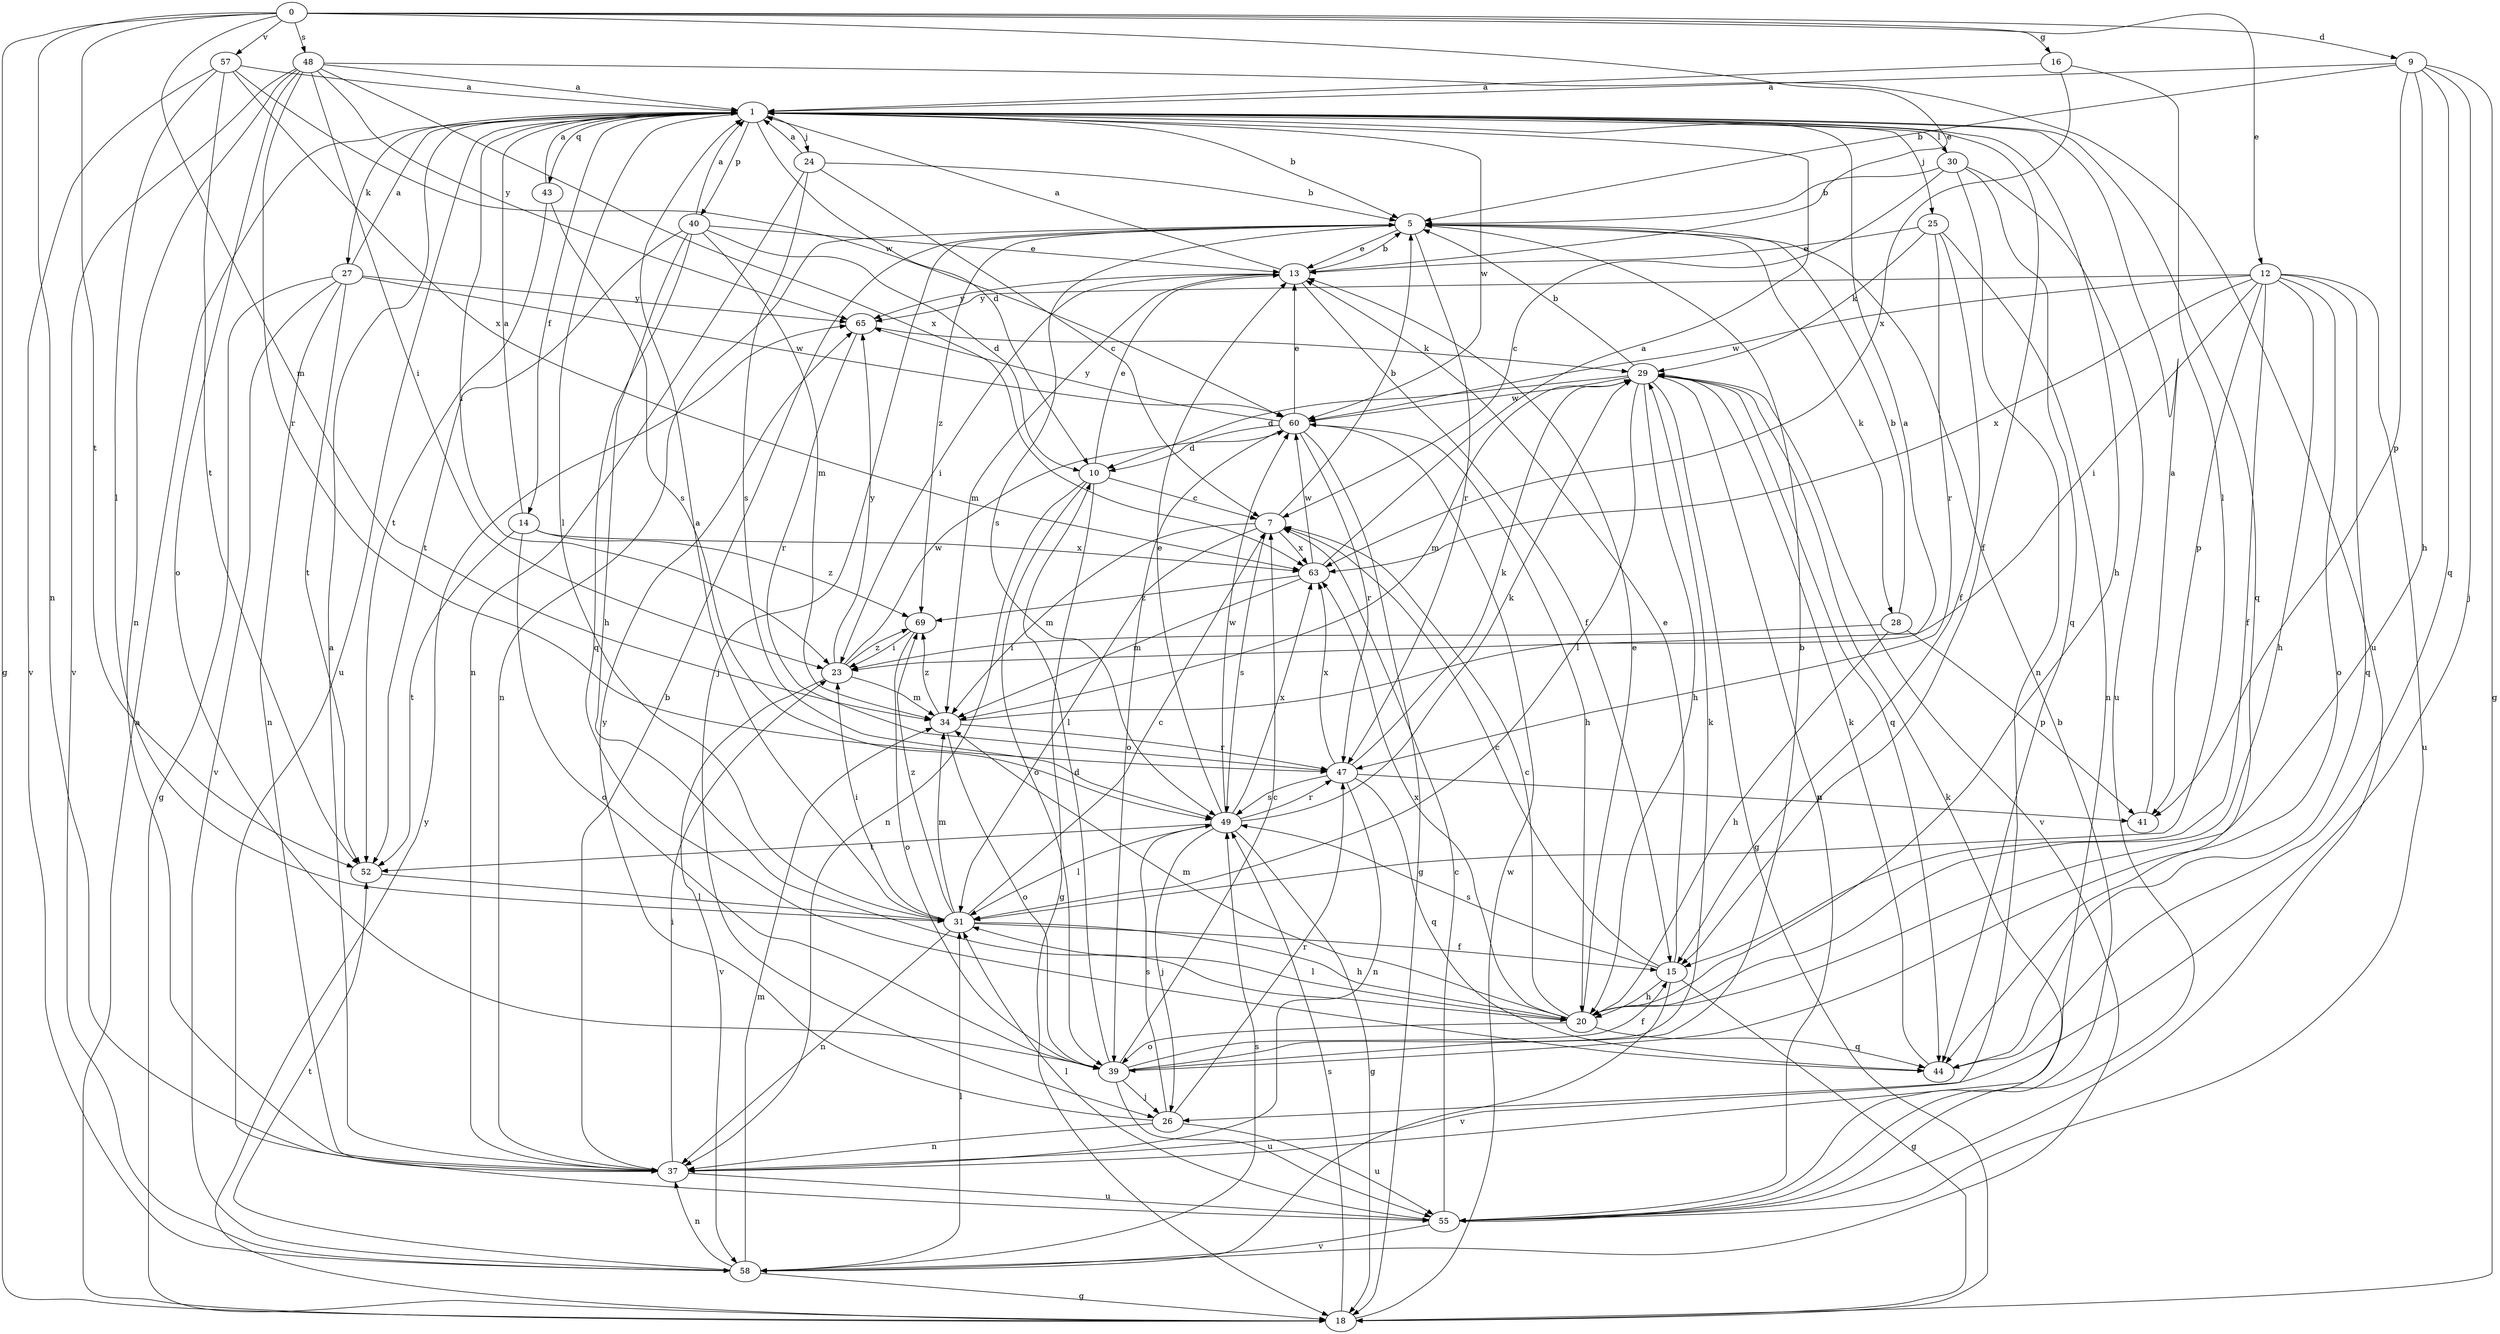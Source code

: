 strict digraph  {
0;
1;
5;
7;
9;
10;
12;
13;
14;
15;
16;
18;
20;
23;
24;
25;
26;
27;
28;
29;
30;
31;
34;
37;
39;
40;
41;
43;
44;
47;
48;
49;
52;
55;
57;
58;
60;
63;
65;
69;
0 -> 9  [label=d];
0 -> 12  [label=e];
0 -> 13  [label=e];
0 -> 16  [label=g];
0 -> 18  [label=g];
0 -> 34  [label=m];
0 -> 37  [label=n];
0 -> 48  [label=s];
0 -> 52  [label=t];
0 -> 57  [label=v];
1 -> 5  [label=b];
1 -> 10  [label=d];
1 -> 14  [label=f];
1 -> 15  [label=f];
1 -> 20  [label=h];
1 -> 23  [label=i];
1 -> 24  [label=j];
1 -> 25  [label=j];
1 -> 27  [label=k];
1 -> 30  [label=l];
1 -> 31  [label=l];
1 -> 40  [label=p];
1 -> 43  [label=q];
1 -> 44  [label=q];
1 -> 55  [label=u];
1 -> 60  [label=w];
5 -> 13  [label=e];
5 -> 26  [label=j];
5 -> 28  [label=k];
5 -> 37  [label=n];
5 -> 47  [label=r];
5 -> 49  [label=s];
5 -> 69  [label=z];
7 -> 5  [label=b];
7 -> 31  [label=l];
7 -> 34  [label=m];
7 -> 49  [label=s];
7 -> 63  [label=x];
9 -> 1  [label=a];
9 -> 5  [label=b];
9 -> 18  [label=g];
9 -> 20  [label=h];
9 -> 26  [label=j];
9 -> 41  [label=p];
9 -> 44  [label=q];
10 -> 7  [label=c];
10 -> 13  [label=e];
10 -> 18  [label=g];
10 -> 37  [label=n];
10 -> 39  [label=o];
12 -> 15  [label=f];
12 -> 20  [label=h];
12 -> 23  [label=i];
12 -> 39  [label=o];
12 -> 41  [label=p];
12 -> 44  [label=q];
12 -> 55  [label=u];
12 -> 60  [label=w];
12 -> 63  [label=x];
12 -> 65  [label=y];
13 -> 1  [label=a];
13 -> 5  [label=b];
13 -> 15  [label=f];
13 -> 23  [label=i];
13 -> 34  [label=m];
13 -> 65  [label=y];
14 -> 1  [label=a];
14 -> 39  [label=o];
14 -> 52  [label=t];
14 -> 63  [label=x];
14 -> 69  [label=z];
15 -> 7  [label=c];
15 -> 13  [label=e];
15 -> 18  [label=g];
15 -> 20  [label=h];
15 -> 49  [label=s];
15 -> 58  [label=v];
16 -> 1  [label=a];
16 -> 31  [label=l];
16 -> 63  [label=x];
18 -> 1  [label=a];
18 -> 49  [label=s];
18 -> 60  [label=w];
18 -> 65  [label=y];
20 -> 7  [label=c];
20 -> 13  [label=e];
20 -> 31  [label=l];
20 -> 34  [label=m];
20 -> 39  [label=o];
20 -> 44  [label=q];
20 -> 63  [label=x];
23 -> 34  [label=m];
23 -> 58  [label=v];
23 -> 60  [label=w];
23 -> 65  [label=y];
23 -> 69  [label=z];
24 -> 1  [label=a];
24 -> 5  [label=b];
24 -> 7  [label=c];
24 -> 37  [label=n];
24 -> 49  [label=s];
25 -> 13  [label=e];
25 -> 15  [label=f];
25 -> 29  [label=k];
25 -> 37  [label=n];
25 -> 47  [label=r];
26 -> 37  [label=n];
26 -> 47  [label=r];
26 -> 49  [label=s];
26 -> 55  [label=u];
26 -> 65  [label=y];
27 -> 1  [label=a];
27 -> 18  [label=g];
27 -> 37  [label=n];
27 -> 52  [label=t];
27 -> 58  [label=v];
27 -> 60  [label=w];
27 -> 65  [label=y];
28 -> 5  [label=b];
28 -> 20  [label=h];
28 -> 23  [label=i];
28 -> 41  [label=p];
29 -> 5  [label=b];
29 -> 10  [label=d];
29 -> 18  [label=g];
29 -> 20  [label=h];
29 -> 31  [label=l];
29 -> 34  [label=m];
29 -> 44  [label=q];
29 -> 55  [label=u];
29 -> 58  [label=v];
29 -> 60  [label=w];
30 -> 5  [label=b];
30 -> 7  [label=c];
30 -> 37  [label=n];
30 -> 44  [label=q];
30 -> 55  [label=u];
31 -> 1  [label=a];
31 -> 7  [label=c];
31 -> 15  [label=f];
31 -> 20  [label=h];
31 -> 23  [label=i];
31 -> 34  [label=m];
31 -> 37  [label=n];
31 -> 69  [label=z];
34 -> 1  [label=a];
34 -> 39  [label=o];
34 -> 47  [label=r];
34 -> 69  [label=z];
37 -> 1  [label=a];
37 -> 5  [label=b];
37 -> 23  [label=i];
37 -> 55  [label=u];
39 -> 5  [label=b];
39 -> 7  [label=c];
39 -> 10  [label=d];
39 -> 15  [label=f];
39 -> 26  [label=j];
39 -> 29  [label=k];
39 -> 55  [label=u];
40 -> 1  [label=a];
40 -> 10  [label=d];
40 -> 13  [label=e];
40 -> 20  [label=h];
40 -> 34  [label=m];
40 -> 44  [label=q];
40 -> 52  [label=t];
41 -> 1  [label=a];
43 -> 1  [label=a];
43 -> 49  [label=s];
43 -> 52  [label=t];
44 -> 29  [label=k];
47 -> 29  [label=k];
47 -> 37  [label=n];
47 -> 41  [label=p];
47 -> 44  [label=q];
47 -> 49  [label=s];
47 -> 63  [label=x];
48 -> 1  [label=a];
48 -> 23  [label=i];
48 -> 37  [label=n];
48 -> 39  [label=o];
48 -> 47  [label=r];
48 -> 55  [label=u];
48 -> 58  [label=v];
48 -> 63  [label=x];
48 -> 65  [label=y];
49 -> 13  [label=e];
49 -> 18  [label=g];
49 -> 26  [label=j];
49 -> 29  [label=k];
49 -> 31  [label=l];
49 -> 47  [label=r];
49 -> 52  [label=t];
49 -> 60  [label=w];
49 -> 63  [label=x];
52 -> 31  [label=l];
55 -> 5  [label=b];
55 -> 7  [label=c];
55 -> 29  [label=k];
55 -> 31  [label=l];
55 -> 58  [label=v];
57 -> 1  [label=a];
57 -> 31  [label=l];
57 -> 52  [label=t];
57 -> 58  [label=v];
57 -> 60  [label=w];
57 -> 63  [label=x];
58 -> 18  [label=g];
58 -> 31  [label=l];
58 -> 34  [label=m];
58 -> 37  [label=n];
58 -> 49  [label=s];
58 -> 52  [label=t];
60 -> 10  [label=d];
60 -> 13  [label=e];
60 -> 18  [label=g];
60 -> 20  [label=h];
60 -> 39  [label=o];
60 -> 47  [label=r];
60 -> 65  [label=y];
63 -> 1  [label=a];
63 -> 34  [label=m];
63 -> 60  [label=w];
63 -> 69  [label=z];
65 -> 29  [label=k];
65 -> 47  [label=r];
69 -> 23  [label=i];
69 -> 39  [label=o];
}
